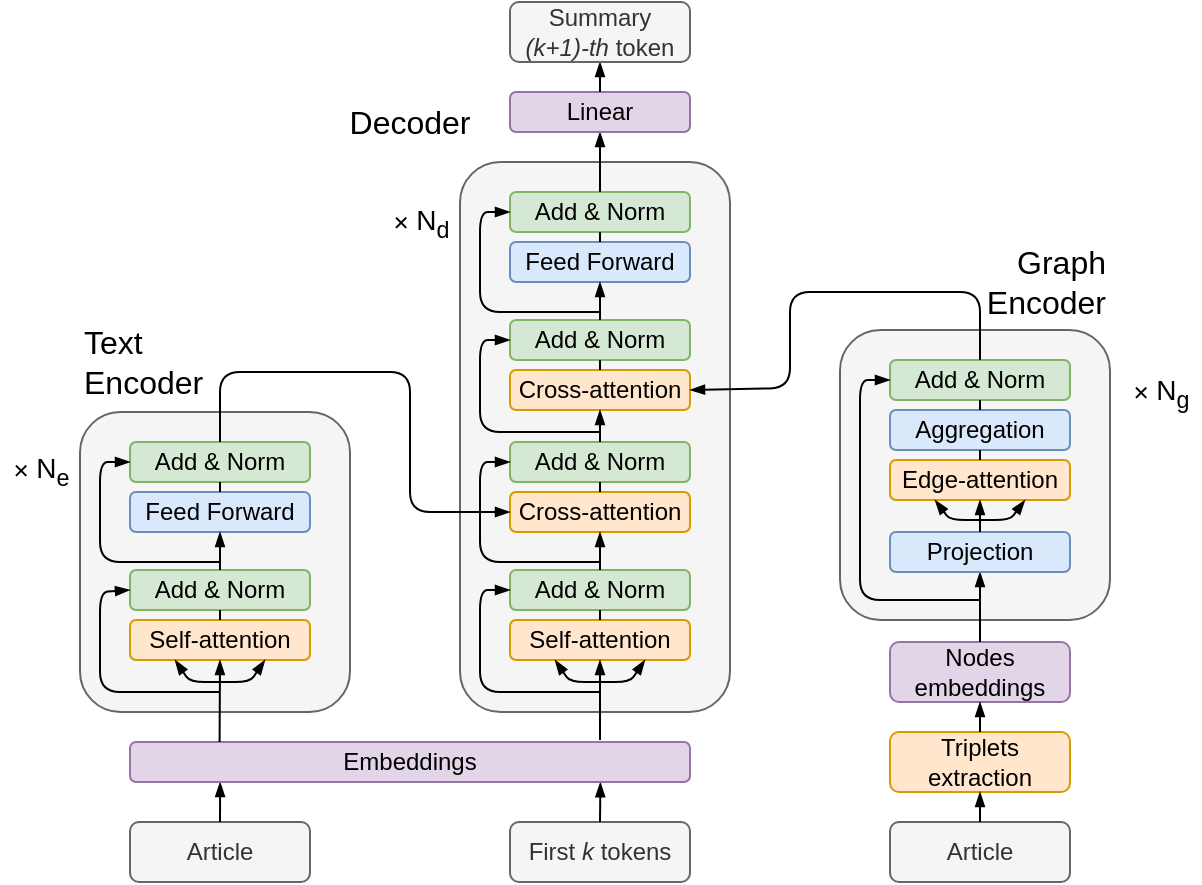<mxfile version="14.6.6" type="google" pages="2"><diagram id="imuP7-nGdC95Nl10ziAz" name="Page-1"><mxGraphModel dx="812" dy="585" grid="1" gridSize="5" guides="1" tooltips="1" connect="1" arrows="1" fold="1" page="1" pageScale="1" pageWidth="1169" pageHeight="827" math="0" shadow="0"><root><mxCell id="0"/><mxCell id="1" parent="0"/><mxCell id="LJ_G9PBZskfFfmUH0RoM-6" value="" style="rounded=1;whiteSpace=wrap;html=1;arcSize=15;fillColor=#f5f5f5;strokeColor=#666666;fontColor=#333333;" parent="1" vertex="1"><mxGeometry x="235" y="250" width="135" height="150" as="geometry"/></mxCell><mxCell id="LJ_G9PBZskfFfmUH0RoM-8" value="Self-attention" style="rounded=1;whiteSpace=wrap;html=1;strokeColor=#d79b00;fillColor=#ffe6cc;" parent="1" vertex="1"><mxGeometry x="260" y="354" width="90" height="20" as="geometry"/></mxCell><mxCell id="LJ_G9PBZskfFfmUH0RoM-9" value="Add &amp;amp; Norm" style="rounded=1;whiteSpace=wrap;html=1;strokeColor=#82b366;fillColor=#d5e8d4;" parent="1" vertex="1"><mxGeometry x="260" y="329" width="90" height="20" as="geometry"/></mxCell><mxCell id="LJ_G9PBZskfFfmUH0RoM-10" value="Feed Forward" style="rounded=1;whiteSpace=wrap;html=1;strokeColor=#6c8ebf;fillColor=#dae8fc;" parent="1" vertex="1"><mxGeometry x="260" y="290" width="90" height="20" as="geometry"/></mxCell><mxCell id="LJ_G9PBZskfFfmUH0RoM-11" value="Add &amp;amp; Norm" style="rounded=1;whiteSpace=wrap;html=1;strokeColor=#82b366;fillColor=#d5e8d4;" parent="1" vertex="1"><mxGeometry x="260" y="265" width="90" height="20" as="geometry"/></mxCell><mxCell id="LJ_G9PBZskfFfmUH0RoM-18" value="" style="rounded=1;whiteSpace=wrap;html=1;arcSize=15;fillColor=#f5f5f5;strokeColor=#666666;fontColor=#333333;" parent="1" vertex="1"><mxGeometry x="425" y="125" width="135" height="275" as="geometry"/></mxCell><mxCell id="LJ_G9PBZskfFfmUH0RoM-20" value="Self-attention" style="rounded=1;whiteSpace=wrap;html=1;strokeColor=#d79b00;fillColor=#ffe6cc;" parent="1" vertex="1"><mxGeometry x="450" y="354" width="90" height="20" as="geometry"/></mxCell><mxCell id="LJ_G9PBZskfFfmUH0RoM-21" value="Add &amp;amp; Norm" style="rounded=1;whiteSpace=wrap;html=1;strokeColor=#82b366;fillColor=#d5e8d4;" parent="1" vertex="1"><mxGeometry x="450" y="329" width="90" height="20" as="geometry"/></mxCell><mxCell id="LJ_G9PBZskfFfmUH0RoM-23" value="Add &amp;amp; Norm" style="rounded=1;whiteSpace=wrap;html=1;strokeColor=#82b366;fillColor=#d5e8d4;" parent="1" vertex="1"><mxGeometry x="450" y="265" width="90" height="20" as="geometry"/></mxCell><mxCell id="LJ_G9PBZskfFfmUH0RoM-25" value="Add &amp;amp; Norm" style="rounded=1;whiteSpace=wrap;html=1;strokeColor=#82b366;fillColor=#d5e8d4;" parent="1" vertex="1"><mxGeometry x="450" y="204" width="90" height="20" as="geometry"/></mxCell><mxCell id="LJ_G9PBZskfFfmUH0RoM-26" value="Feed Forward" style="rounded=1;whiteSpace=wrap;html=1;strokeColor=#6c8ebf;fillColor=#dae8fc;" parent="1" vertex="1"><mxGeometry x="450" y="165" width="90" height="20" as="geometry"/></mxCell><mxCell id="LJ_G9PBZskfFfmUH0RoM-27" value="Add &amp;amp; Norm" style="rounded=1;whiteSpace=wrap;html=1;strokeColor=#82b366;fillColor=#d5e8d4;" parent="1" vertex="1"><mxGeometry x="450" y="140" width="90" height="20" as="geometry"/></mxCell><mxCell id="LJ_G9PBZskfFfmUH0RoM-28" value="Cross-attention" style="rounded=1;whiteSpace=wrap;html=1;strokeColor=#d79b00;fillColor=#ffe6cc;" parent="1" vertex="1"><mxGeometry x="450" y="290" width="90" height="20" as="geometry"/></mxCell><mxCell id="LJ_G9PBZskfFfmUH0RoM-29" value="Cross-attention" style="rounded=1;whiteSpace=wrap;html=1;strokeColor=#d79b00;fillColor=#ffe6cc;" parent="1" vertex="1"><mxGeometry x="450" y="229" width="90" height="20" as="geometry"/></mxCell><mxCell id="LJ_G9PBZskfFfmUH0RoM-31" value="" style="rounded=1;whiteSpace=wrap;html=1;arcSize=15;fillColor=#f5f5f5;strokeColor=#666666;fontColor=#333333;" parent="1" vertex="1"><mxGeometry x="615" y="209" width="135" height="145" as="geometry"/></mxCell><mxCell id="LJ_G9PBZskfFfmUH0RoM-34" value="Aggregation" style="rounded=1;whiteSpace=wrap;html=1;strokeColor=#6c8ebf;fillColor=#dae8fc;" parent="1" vertex="1"><mxGeometry x="640" y="249.0" width="90" height="20" as="geometry"/></mxCell><mxCell id="LJ_G9PBZskfFfmUH0RoM-35" value="Add &amp;amp; Norm" style="rounded=1;whiteSpace=wrap;html=1;strokeColor=#82b366;fillColor=#d5e8d4;" parent="1" vertex="1"><mxGeometry x="640" y="224" width="90" height="20" as="geometry"/></mxCell><mxCell id="LJ_G9PBZskfFfmUH0RoM-37" value="Article" style="rounded=1;whiteSpace=wrap;html=1;arcSize=15;strokeColor=#666666;fillColor=#f5f5f5;fontColor=#333333;" parent="1" vertex="1"><mxGeometry x="260" y="455" width="90" height="30" as="geometry"/></mxCell><mxCell id="LJ_G9PBZskfFfmUH0RoM-38" value="First &lt;i&gt;k&amp;nbsp;&lt;/i&gt;tokens" style="rounded=1;whiteSpace=wrap;html=1;arcSize=15;strokeColor=#666666;fillColor=#f5f5f5;fontColor=#333333;" parent="1" vertex="1"><mxGeometry x="450" y="455" width="90" height="30" as="geometry"/></mxCell><mxCell id="LJ_G9PBZskfFfmUH0RoM-39" value="Article" style="rounded=1;whiteSpace=wrap;html=1;arcSize=15;strokeColor=#666666;fillColor=#f5f5f5;fontColor=#333333;" parent="1" vertex="1"><mxGeometry x="640" y="455" width="90" height="30" as="geometry"/></mxCell><mxCell id="LJ_G9PBZskfFfmUH0RoM-41" value="Triplets extraction" style="rounded=1;whiteSpace=wrap;html=1;strokeColor=#d79b00;fillColor=#ffe6cc;" parent="1" vertex="1"><mxGeometry x="640" y="410" width="90" height="30" as="geometry"/></mxCell><mxCell id="LJ_G9PBZskfFfmUH0RoM-43" value="Nodes embeddings" style="rounded=1;whiteSpace=wrap;html=1;strokeColor=#9673a6;fillColor=#e1d5e7;" parent="1" vertex="1"><mxGeometry x="640" y="365" width="90" height="30" as="geometry"/></mxCell><mxCell id="LJ_G9PBZskfFfmUH0RoM-44" value="" style="endArrow=blockThin;html=1;exitX=0.5;exitY=0;exitDx=0;exitDy=0;entryX=0.161;entryY=1;entryDx=0;entryDy=0;entryPerimeter=0;endSize=5;startSize=0;jumpSize=5;shadow=0;sketch=0;endFill=1;" parent="1" source="LJ_G9PBZskfFfmUH0RoM-37" target="LJ_G9PBZskfFfmUH0RoM-36" edge="1"><mxGeometry width="50" height="50" relative="1" as="geometry"><mxPoint x="400" y="410" as="sourcePoint"/><mxPoint x="450" y="360" as="targetPoint"/></mxGeometry></mxCell><mxCell id="LJ_G9PBZskfFfmUH0RoM-45" value="" style="endArrow=blockThin;html=1;exitX=0.5;exitY=0;exitDx=0;exitDy=0;entryX=0.84;entryY=1.006;entryDx=0;entryDy=0;entryPerimeter=0;endSize=5;startSize=0;jumpSize=5;shadow=0;sketch=0;endFill=1;" parent="1" source="LJ_G9PBZskfFfmUH0RoM-38" target="LJ_G9PBZskfFfmUH0RoM-36" edge="1"><mxGeometry width="50" height="50" relative="1" as="geometry"><mxPoint x="470" y="420" as="sourcePoint"/><mxPoint x="520" y="370" as="targetPoint"/></mxGeometry></mxCell><mxCell id="LJ_G9PBZskfFfmUH0RoM-46" value="" style="endArrow=blockThin;html=1;exitX=0.5;exitY=0;exitDx=0;exitDy=0;entryX=0.5;entryY=1;entryDx=0;entryDy=0;endSize=5;startSize=0;jumpSize=5;shadow=0;sketch=0;endFill=1;" parent="1" source="LJ_G9PBZskfFfmUH0RoM-39" target="LJ_G9PBZskfFfmUH0RoM-41" edge="1"><mxGeometry width="50" height="50" relative="1" as="geometry"><mxPoint x="620" y="420" as="sourcePoint"/><mxPoint x="670" y="370" as="targetPoint"/></mxGeometry></mxCell><mxCell id="LJ_G9PBZskfFfmUH0RoM-47" value="" style="endArrow=blockThin;html=1;exitX=0.5;exitY=0;exitDx=0;exitDy=0;entryX=0.5;entryY=1;entryDx=0;entryDy=0;endSize=5;startSize=0;jumpSize=5;shadow=0;sketch=0;endFill=1;" parent="1" source="LJ_G9PBZskfFfmUH0RoM-41" target="LJ_G9PBZskfFfmUH0RoM-43" edge="1"><mxGeometry width="50" height="50" relative="1" as="geometry"><mxPoint x="640" y="430" as="sourcePoint"/><mxPoint x="690" y="380" as="targetPoint"/></mxGeometry></mxCell><mxCell id="LJ_G9PBZskfFfmUH0RoM-48" value="" style="endArrow=blockThin;html=1;exitX=0.5;exitY=0;exitDx=0;exitDy=0;entryX=0.5;entryY=1;entryDx=0;entryDy=0;endSize=5;startSize=0;jumpSize=5;shadow=0;sketch=0;endFill=1;" parent="1" source="LJ_G9PBZskfFfmUH0RoM-43" target="TvLx9fmfSZDnxny-m5to-9" edge="1"><mxGeometry width="50" height="50" relative="1" as="geometry"><mxPoint x="640" y="380" as="sourcePoint"/><mxPoint x="685" y="297.71" as="targetPoint"/></mxGeometry></mxCell><mxCell id="LJ_G9PBZskfFfmUH0RoM-49" value="" style="endArrow=blockThin;html=1;entryX=0.5;entryY=1;entryDx=0;entryDy=0;exitX=0.5;exitY=0;exitDx=0;exitDy=0;endSize=5;startSize=0;jumpSize=5;shadow=0;sketch=0;endFill=1;" parent="1" source="LJ_G9PBZskfFfmUH0RoM-9" target="LJ_G9PBZskfFfmUH0RoM-10" edge="1"><mxGeometry width="50" height="50" relative="1" as="geometry"><mxPoint x="200" y="400" as="sourcePoint"/><mxPoint x="250" y="350" as="targetPoint"/></mxGeometry></mxCell><mxCell id="LJ_G9PBZskfFfmUH0RoM-53" value="" style="endArrow=none;html=1;entryX=0.5;entryY=1;entryDx=0;entryDy=0;exitX=0.5;exitY=0;exitDx=0;exitDy=0;" parent="1" source="LJ_G9PBZskfFfmUH0RoM-8" target="LJ_G9PBZskfFfmUH0RoM-9" edge="1"><mxGeometry width="50" height="50" relative="1" as="geometry"><mxPoint x="250" y="350" as="sourcePoint"/><mxPoint x="300" y="300" as="targetPoint"/></mxGeometry></mxCell><mxCell id="LJ_G9PBZskfFfmUH0RoM-54" value="" style="endArrow=none;html=1;entryX=0.5;entryY=1;entryDx=0;entryDy=0;exitX=0.5;exitY=0;exitDx=0;exitDy=0;" parent="1" source="LJ_G9PBZskfFfmUH0RoM-10" target="LJ_G9PBZskfFfmUH0RoM-11" edge="1"><mxGeometry width="50" height="50" relative="1" as="geometry"><mxPoint x="315" y="347.71" as="sourcePoint"/><mxPoint x="315" y="337.71" as="targetPoint"/></mxGeometry></mxCell><mxCell id="LJ_G9PBZskfFfmUH0RoM-55" value="" style="endArrow=none;html=1;exitX=0.5;exitY=0;exitDx=0;exitDy=0;entryX=0.5;entryY=1;entryDx=0;entryDy=0;" parent="1" source="LJ_G9PBZskfFfmUH0RoM-20" target="LJ_G9PBZskfFfmUH0RoM-21" edge="1"><mxGeometry width="50" height="50" relative="1" as="geometry"><mxPoint x="440" y="290" as="sourcePoint"/><mxPoint x="570" y="350" as="targetPoint"/></mxGeometry></mxCell><mxCell id="LJ_G9PBZskfFfmUH0RoM-56" value="" style="endArrow=none;html=1;entryX=0.5;entryY=1;entryDx=0;entryDy=0;exitX=0.5;exitY=0;exitDx=0;exitDy=0;" parent="1" source="LJ_G9PBZskfFfmUH0RoM-28" target="LJ_G9PBZskfFfmUH0RoM-23" edge="1"><mxGeometry width="50" height="50" relative="1" as="geometry"><mxPoint x="390" y="300" as="sourcePoint"/><mxPoint x="440" y="250" as="targetPoint"/></mxGeometry></mxCell><mxCell id="LJ_G9PBZskfFfmUH0RoM-57" value="" style="endArrow=none;html=1;entryX=0.5;entryY=1;entryDx=0;entryDy=0;exitX=0.5;exitY=0;exitDx=0;exitDy=0;" parent="1" source="LJ_G9PBZskfFfmUH0RoM-29" target="LJ_G9PBZskfFfmUH0RoM-25" edge="1"><mxGeometry width="50" height="50" relative="1" as="geometry"><mxPoint x="390" y="170" as="sourcePoint"/><mxPoint x="440" y="120" as="targetPoint"/></mxGeometry></mxCell><mxCell id="LJ_G9PBZskfFfmUH0RoM-58" value="" style="endArrow=none;html=1;entryX=0.5;entryY=1;entryDx=0;entryDy=0;exitX=0.5;exitY=0;exitDx=0;exitDy=0;" parent="1" source="LJ_G9PBZskfFfmUH0RoM-26" target="LJ_G9PBZskfFfmUH0RoM-27" edge="1"><mxGeometry width="50" height="50" relative="1" as="geometry"><mxPoint x="390" y="70" as="sourcePoint"/><mxPoint x="440" y="20" as="targetPoint"/></mxGeometry></mxCell><mxCell id="LJ_G9PBZskfFfmUH0RoM-59" value="" style="endArrow=blockThin;html=1;entryX=0.5;entryY=1;entryDx=0;entryDy=0;exitX=0.5;exitY=0;exitDx=0;exitDy=0;endSize=5;startSize=0;jumpSize=5;shadow=0;sketch=0;endFill=1;" parent="1" source="LJ_G9PBZskfFfmUH0RoM-25" target="LJ_G9PBZskfFfmUH0RoM-26" edge="1"><mxGeometry width="50" height="50" relative="1" as="geometry"><mxPoint x="400" y="100" as="sourcePoint"/><mxPoint x="450" y="50" as="targetPoint"/></mxGeometry></mxCell><mxCell id="LJ_G9PBZskfFfmUH0RoM-60" value="" style="endArrow=blockThin;html=1;entryX=0.5;entryY=1;entryDx=0;entryDy=0;exitX=0.5;exitY=0;exitDx=0;exitDy=0;endSize=5;startSize=0;jumpSize=5;shadow=0;sketch=0;endFill=1;" parent="1" source="LJ_G9PBZskfFfmUH0RoM-23" target="LJ_G9PBZskfFfmUH0RoM-29" edge="1"><mxGeometry width="50" height="50" relative="1" as="geometry"><mxPoint x="400" y="160" as="sourcePoint"/><mxPoint x="450" y="110" as="targetPoint"/></mxGeometry></mxCell><mxCell id="LJ_G9PBZskfFfmUH0RoM-61" value="" style="endArrow=blockThin;html=1;entryX=0.5;entryY=1;entryDx=0;entryDy=0;exitX=0.5;exitY=0;exitDx=0;exitDy=0;endSize=5;startSize=0;jumpSize=5;shadow=0;sketch=0;endFill=1;" parent="1" source="LJ_G9PBZskfFfmUH0RoM-21" target="LJ_G9PBZskfFfmUH0RoM-28" edge="1"><mxGeometry width="50" height="50" relative="1" as="geometry"><mxPoint x="400" y="300" as="sourcePoint"/><mxPoint x="450" y="250" as="targetPoint"/></mxGeometry></mxCell><mxCell id="LJ_G9PBZskfFfmUH0RoM-63" value="" style="endArrow=none;html=1;entryX=0.5;entryY=1;entryDx=0;entryDy=0;exitX=0.5;exitY=0;exitDx=0;exitDy=0;" parent="1" source="LJ_G9PBZskfFfmUH0RoM-34" target="LJ_G9PBZskfFfmUH0RoM-35" edge="1"><mxGeometry width="50" height="50" relative="1" as="geometry"><mxPoint x="590" y="250" as="sourcePoint"/><mxPoint x="640" y="200" as="targetPoint"/></mxGeometry></mxCell><mxCell id="LJ_G9PBZskfFfmUH0RoM-36" value="Embeddings" style="rounded=1;whiteSpace=wrap;html=1;arcSize=15;fillColor=#e1d5e7;strokeColor=#9673a6;" parent="1" vertex="1"><mxGeometry x="260" y="415" width="280" height="20" as="geometry"/></mxCell><mxCell id="LJ_G9PBZskfFfmUH0RoM-65" value="" style="endArrow=blockThin;html=1;entryX=0.5;entryY=1;entryDx=0;entryDy=0;endSize=5;startSize=0;jumpSize=5;shadow=0;sketch=0;endFill=1;" parent="1" target="LJ_G9PBZskfFfmUH0RoM-20" edge="1"><mxGeometry width="50" height="50" relative="1" as="geometry"><mxPoint x="495" y="414" as="sourcePoint"/><mxPoint x="494.3" y="390" as="targetPoint"/></mxGeometry></mxCell><mxCell id="LJ_G9PBZskfFfmUH0RoM-66" value="" style="endArrow=blockThin;html=1;exitX=0.16;exitY=0;exitDx=0;exitDy=0;exitPerimeter=0;entryX=0.5;entryY=1;entryDx=0;entryDy=0;endSize=5;startSize=0;jumpSize=5;shadow=0;sketch=0;endFill=1;" parent="1" source="LJ_G9PBZskfFfmUH0RoM-36" target="LJ_G9PBZskfFfmUH0RoM-8" edge="1"><mxGeometry width="50" height="50" relative="1" as="geometry"><mxPoint x="320" y="400" as="sourcePoint"/><mxPoint x="360" y="410" as="targetPoint"/></mxGeometry></mxCell><mxCell id="LJ_G9PBZskfFfmUH0RoM-67" value="" style="endArrow=blockThin;html=1;exitX=0.5;exitY=0;exitDx=0;exitDy=0;entryX=0;entryY=0.5;entryDx=0;entryDy=0;endSize=5;startSize=0;jumpSize=5;shadow=0;sketch=0;endFill=1;" parent="1" source="LJ_G9PBZskfFfmUH0RoM-11" target="LJ_G9PBZskfFfmUH0RoM-28" edge="1"><mxGeometry width="50" height="50" relative="1" as="geometry"><mxPoint x="350" y="210" as="sourcePoint"/><mxPoint x="305" y="100" as="targetPoint"/><Array as="points"><mxPoint x="305" y="230"/><mxPoint x="400" y="230"/><mxPoint x="400" y="300"/></Array></mxGeometry></mxCell><mxCell id="LJ_G9PBZskfFfmUH0RoM-69" value="" style="endArrow=blockThin;html=1;entryX=0;entryY=0.5;entryDx=0;entryDy=0;endSize=5;startSize=0;jumpSize=5;shadow=0;sketch=0;endFill=1;" parent="1" target="LJ_G9PBZskfFfmUH0RoM-9" edge="1"><mxGeometry width="50" height="50" relative="1" as="geometry"><mxPoint x="305" y="390" as="sourcePoint"/><mxPoint x="390" y="310" as="targetPoint"/><Array as="points"><mxPoint x="245" y="390"/><mxPoint x="245" y="340"/></Array></mxGeometry></mxCell><mxCell id="LJ_G9PBZskfFfmUH0RoM-71" value="" style="endArrow=blockThin;html=1;endSize=5;entryX=0;entryY=0.5;entryDx=0;entryDy=0;startSize=0;jumpSize=5;shadow=0;sketch=0;endFill=1;" parent="1" target="LJ_G9PBZskfFfmUH0RoM-11" edge="1"><mxGeometry width="50" height="50" relative="1" as="geometry"><mxPoint x="305" y="325" as="sourcePoint"/><mxPoint x="260" y="214.07" as="targetPoint"/><Array as="points"><mxPoint x="245" y="325"/><mxPoint x="245" y="275"/></Array></mxGeometry></mxCell><mxCell id="LJ_G9PBZskfFfmUH0RoM-73" value="" style="endArrow=blockThin;html=1;endSize=5;entryX=0;entryY=0.5;entryDx=0;entryDy=0;startSize=0;jumpSize=5;shadow=0;sketch=0;endFill=1;" parent="1" target="LJ_G9PBZskfFfmUH0RoM-23" edge="1"><mxGeometry width="50" height="50" relative="1" as="geometry"><mxPoint x="495" y="325" as="sourcePoint"/><mxPoint x="444.25" y="209.632" as="targetPoint"/><Array as="points"><mxPoint x="435" y="325"/><mxPoint x="435" y="275"/></Array></mxGeometry></mxCell><mxCell id="LJ_G9PBZskfFfmUH0RoM-74" value="" style="endArrow=blockThin;html=1;endSize=5;entryX=0;entryY=0.5;entryDx=0;entryDy=0;startSize=0;jumpSize=5;shadow=0;sketch=0;endFill=1;" parent="1" target="LJ_G9PBZskfFfmUH0RoM-21" edge="1"><mxGeometry width="50" height="50" relative="1" as="geometry"><mxPoint x="495" y="390" as="sourcePoint"/><mxPoint x="449.5" y="310.0" as="targetPoint"/><Array as="points"><mxPoint x="435" y="390"/><mxPoint x="435" y="339"/></Array></mxGeometry></mxCell><mxCell id="LJ_G9PBZskfFfmUH0RoM-75" value="" style="endArrow=blockThin;html=1;endSize=5;entryX=0;entryY=0.5;entryDx=0;entryDy=0;startSize=0;jumpSize=5;shadow=0;sketch=0;endFill=1;" parent="1" target="LJ_G9PBZskfFfmUH0RoM-25" edge="1"><mxGeometry width="50" height="50" relative="1" as="geometry"><mxPoint x="495" y="260" as="sourcePoint"/><mxPoint x="449.5" y="109.07" as="targetPoint"/><Array as="points"><mxPoint x="435" y="260"/><mxPoint x="435" y="214"/></Array></mxGeometry></mxCell><mxCell id="LJ_G9PBZskfFfmUH0RoM-76" value="" style="endArrow=blockThin;html=1;endSize=5;entryX=0;entryY=0.5;entryDx=0;entryDy=0;startSize=0;jumpSize=5;shadow=0;sketch=0;endFill=1;" parent="1" target="LJ_G9PBZskfFfmUH0RoM-35" edge="1"><mxGeometry width="50" height="50" relative="1" as="geometry"><mxPoint x="685" y="344" as="sourcePoint"/><mxPoint x="640" y="266.71" as="targetPoint"/><Array as="points"><mxPoint x="625" y="344"/><mxPoint x="625" y="234"/></Array></mxGeometry></mxCell><mxCell id="LJ_G9PBZskfFfmUH0RoM-78" value="" style="endArrow=blockThin;html=1;endSize=5;exitX=0.5;exitY=0;exitDx=0;exitDy=0;entryX=1;entryY=0.5;entryDx=0;entryDy=0;startSize=0;jumpSize=5;shadow=0;sketch=0;endFill=1;" parent="1" source="LJ_G9PBZskfFfmUH0RoM-35" target="LJ_G9PBZskfFfmUH0RoM-29" edge="1"><mxGeometry width="50" height="50" relative="1" as="geometry"><mxPoint x="590" y="230" as="sourcePoint"/><mxPoint x="640" y="180" as="targetPoint"/><Array as="points"><mxPoint x="685" y="190"/><mxPoint x="590" y="190"/><mxPoint x="590" y="238"/></Array></mxGeometry></mxCell><mxCell id="LJ_G9PBZskfFfmUH0RoM-79" value="" style="endArrow=blockThin;html=1;endSize=5;exitX=0.5;exitY=0;exitDx=0;exitDy=0;entryX=0.5;entryY=1;entryDx=0;entryDy=0;startSize=0;jumpSize=5;shadow=0;sketch=0;endFill=1;" parent="1" source="LJ_G9PBZskfFfmUH0RoM-27" target="LJ_G9PBZskfFfmUH0RoM-80" edge="1"><mxGeometry width="50" height="50" relative="1" as="geometry"><mxPoint x="440" y="50" as="sourcePoint"/><mxPoint x="495" y="-40" as="targetPoint"/></mxGeometry></mxCell><mxCell id="LJ_G9PBZskfFfmUH0RoM-80" value="Linear" style="rounded=1;whiteSpace=wrap;html=1;strokeColor=#9673a6;fillColor=#e1d5e7;" parent="1" vertex="1"><mxGeometry x="450" y="90" width="90" height="20" as="geometry"/></mxCell><mxCell id="LJ_G9PBZskfFfmUH0RoM-81" value="" style="endArrow=blockThin;html=1;endSize=5;exitX=0.5;exitY=0;exitDx=0;exitDy=0;entryX=0.5;entryY=1;entryDx=0;entryDy=0;startSize=0;jumpSize=5;shadow=0;sketch=0;endFill=1;" parent="1" source="LJ_G9PBZskfFfmUH0RoM-80" target="LJ_G9PBZskfFfmUH0RoM-82" edge="1"><mxGeometry width="50" height="50" relative="1" as="geometry"><mxPoint x="494.08" y="-80" as="sourcePoint"/><mxPoint x="494" y="-100" as="targetPoint"/></mxGeometry></mxCell><mxCell id="LJ_G9PBZskfFfmUH0RoM-82" value="Summary&lt;br&gt;&lt;i&gt;(k+1)-th&lt;/i&gt; token" style="rounded=1;whiteSpace=wrap;html=1;strokeColor=#666666;fillColor=#f5f5f5;fontColor=#333333;" parent="1" vertex="1"><mxGeometry x="450" y="45.0" width="90" height="30" as="geometry"/></mxCell><mxCell id="TvLx9fmfSZDnxny-m5to-1" value="" style="endArrow=blockThin;html=1;endSize=5;entryX=0;entryY=0.5;entryDx=0;entryDy=0;startSize=0;jumpSize=5;shadow=0;sketch=0;endFill=1;rounded=1;jumpStyle=none;" parent="1" target="LJ_G9PBZskfFfmUH0RoM-27" edge="1"><mxGeometry width="50" height="50" relative="1" as="geometry"><mxPoint x="495" y="200" as="sourcePoint"/><mxPoint x="450" y="21.35" as="targetPoint"/><Array as="points"><mxPoint x="435" y="200"/><mxPoint x="435" y="150"/></Array></mxGeometry></mxCell><mxCell id="TvLx9fmfSZDnxny-m5to-3" value="" style="endArrow=blockThin;html=1;entryX=0.75;entryY=1;entryDx=0;entryDy=0;endSize=5;startSize=0;jumpSize=5;shadow=0;sketch=0;endFill=1;" parent="1" target="LJ_G9PBZskfFfmUH0RoM-8" edge="1"><mxGeometry width="50" height="50" relative="1" as="geometry"><mxPoint x="305" y="385" as="sourcePoint"/><mxPoint x="370" y="380" as="targetPoint"/><Array as="points"><mxPoint x="320" y="385"/></Array></mxGeometry></mxCell><mxCell id="TvLx9fmfSZDnxny-m5to-4" value="" style="endArrow=blockThin;html=1;entryX=0.25;entryY=1;entryDx=0;entryDy=0;endSize=5;startSize=0;jumpSize=5;shadow=0;sketch=0;endFill=1;" parent="1" target="LJ_G9PBZskfFfmUH0RoM-8" edge="1"><mxGeometry width="50" height="50" relative="1" as="geometry"><mxPoint x="305" y="385" as="sourcePoint"/><mxPoint x="370" y="380" as="targetPoint"/><Array as="points"><mxPoint x="290" y="385"/></Array></mxGeometry></mxCell><mxCell id="TvLx9fmfSZDnxny-m5to-5" value="" style="endArrow=blockThin;html=1;entryX=0.75;entryY=1;entryDx=0;entryDy=0;endSize=5;startSize=0;jumpSize=5;shadow=0;sketch=0;endFill=1;" parent="1" target="LJ_G9PBZskfFfmUH0RoM-20" edge="1"><mxGeometry width="50" height="50" relative="1" as="geometry"><mxPoint x="495" y="385" as="sourcePoint"/><mxPoint x="337.5" y="377.71" as="targetPoint"/><Array as="points"><mxPoint x="510" y="385"/></Array></mxGeometry></mxCell><mxCell id="TvLx9fmfSZDnxny-m5to-6" value="" style="endArrow=blockThin;html=1;entryX=0.25;entryY=1;entryDx=0;entryDy=0;endSize=5;startSize=0;jumpSize=5;shadow=0;sketch=0;endFill=1;" parent="1" target="LJ_G9PBZskfFfmUH0RoM-20" edge="1"><mxGeometry width="50" height="50" relative="1" as="geometry"><mxPoint x="495" y="385" as="sourcePoint"/><mxPoint x="292.5" y="377.71" as="targetPoint"/><Array as="points"><mxPoint x="480" y="385"/></Array></mxGeometry></mxCell><mxCell id="TvLx9fmfSZDnxny-m5to-9" value="Projection" style="rounded=1;whiteSpace=wrap;html=1;strokeColor=#6c8ebf;fillColor=#dae8fc;" parent="1" vertex="1"><mxGeometry x="640" y="310.0" width="90" height="20" as="geometry"/></mxCell><mxCell id="TvLx9fmfSZDnxny-m5to-10" value="Edge-attention" style="rounded=1;whiteSpace=wrap;html=1;strokeColor=#d79b00;fillColor=#ffe6cc;" parent="1" vertex="1"><mxGeometry x="640" y="274" width="90" height="20" as="geometry"/></mxCell><mxCell id="TvLx9fmfSZDnxny-m5to-11" value="" style="endArrow=blockThin;html=1;exitX=0.5;exitY=0;exitDx=0;exitDy=0;entryX=0.5;entryY=1;entryDx=0;entryDy=0;endSize=5;startSize=0;jumpSize=5;shadow=0;sketch=0;endFill=1;" parent="1" source="TvLx9fmfSZDnxny-m5to-9" target="TvLx9fmfSZDnxny-m5to-10" edge="1"><mxGeometry width="50" height="50" relative="1" as="geometry"><mxPoint x="684.8" y="304" as="sourcePoint"/><mxPoint x="684.86" y="251.71" as="targetPoint"/></mxGeometry></mxCell><mxCell id="TvLx9fmfSZDnxny-m5to-12" value="" style="endArrow=blockThin;html=1;entryX=0.75;entryY=1;entryDx=0;entryDy=0;endSize=5;startSize=0;jumpSize=5;shadow=0;sketch=0;endFill=1;" parent="1" target="TvLx9fmfSZDnxny-m5to-10" edge="1"><mxGeometry width="50" height="50" relative="1" as="geometry"><mxPoint x="685" y="304" as="sourcePoint"/><mxPoint x="527" y="401.71" as="targetPoint"/><Array as="points"><mxPoint x="700" y="304"/></Array></mxGeometry></mxCell><mxCell id="TvLx9fmfSZDnxny-m5to-13" value="" style="endArrow=blockThin;html=1;entryX=0.25;entryY=1;entryDx=0;entryDy=0;endSize=5;startSize=0;jumpSize=5;shadow=0;sketch=0;endFill=1;" parent="1" target="TvLx9fmfSZDnxny-m5to-10" edge="1"><mxGeometry width="50" height="50" relative="1" as="geometry"><mxPoint x="685" y="304" as="sourcePoint"/><mxPoint x="482" y="401.71" as="targetPoint"/><Array as="points"><mxPoint x="670" y="304"/></Array></mxGeometry></mxCell><mxCell id="TvLx9fmfSZDnxny-m5to-14" value="" style="endArrow=none;html=1;entryX=0.5;entryY=1;entryDx=0;entryDy=0;exitX=0.5;exitY=0;exitDx=0;exitDy=0;" parent="1" source="TvLx9fmfSZDnxny-m5to-10" target="LJ_G9PBZskfFfmUH0RoM-34" edge="1"><mxGeometry width="50" height="50" relative="1" as="geometry"><mxPoint x="640" y="280" as="sourcePoint"/><mxPoint x="690" y="230" as="targetPoint"/></mxGeometry></mxCell><mxCell id="TvLx9fmfSZDnxny-m5to-18" value="&lt;span style=&quot;&quot;&gt;&lt;span style=&quot;font-family: sans-serif&quot;&gt;&lt;font style=&quot;font-size: 10px&quot;&gt;✕&lt;/font&gt;&lt;/span&gt;&amp;nbsp;&lt;span style=&quot;font-size: 14px&quot;&gt;N&lt;sub&gt;e&lt;/sub&gt;&lt;/span&gt;&lt;/span&gt;" style="text;html=1;align=center;verticalAlign=middle;resizable=0;points=[];autosize=1;strokeColor=none;labelBackgroundColor=none;" parent="1" vertex="1"><mxGeometry x="195" y="269" width="40" height="20" as="geometry"/></mxCell><mxCell id="TvLx9fmfSZDnxny-m5to-19" value="&lt;span style=&quot;font-family: sans-serif;&quot;&gt;&lt;font style=&quot;font-size: 10px&quot;&gt;✕&lt;/font&gt;&lt;/span&gt;&lt;span style=&quot;&quot;&gt;&amp;nbsp;&lt;/span&gt;&lt;span style=&quot;font-size: 14px;&quot;&gt;N&lt;sub&gt;d&lt;/sub&gt;&lt;/span&gt;" style="text;html=1;align=center;verticalAlign=middle;resizable=0;points=[];autosize=1;strokeColor=none;labelBackgroundColor=none;" parent="1" vertex="1"><mxGeometry x="385" y="145" width="40" height="20" as="geometry"/></mxCell><mxCell id="TvLx9fmfSZDnxny-m5to-21" value="&lt;span style=&quot;font-family: sans-serif;&quot;&gt;&lt;font style=&quot;font-size: 10px&quot;&gt;✕&lt;/font&gt;&lt;/span&gt;&lt;span style=&quot;&quot;&gt;&amp;nbsp;&lt;/span&gt;&lt;span style=&quot;font-size: 14px;&quot;&gt;N&lt;sub&gt;g&lt;/sub&gt;&lt;/span&gt;" style="text;html=1;align=center;verticalAlign=middle;resizable=0;points=[];autosize=1;strokeColor=none;labelBackgroundColor=none;" parent="1" vertex="1"><mxGeometry x="755" y="230" width="40" height="20" as="geometry"/></mxCell><mxCell id="2dwf2arx9or8-55TfS94-1" value="&lt;font style=&quot;font-size: 16px&quot;&gt;Text Encoder&lt;/font&gt;" style="text;html=1;strokeColor=none;fillColor=none;align=left;verticalAlign=middle;whiteSpace=wrap;rounded=0;" vertex="1" parent="1"><mxGeometry x="235" y="215" width="40" height="20" as="geometry"/></mxCell><mxCell id="2dwf2arx9or8-55TfS94-2" value="&lt;font style=&quot;font-size: 16px&quot;&gt;Decoder&lt;/font&gt;" style="text;html=1;strokeColor=none;fillColor=none;align=center;verticalAlign=middle;whiteSpace=wrap;rounded=0;" vertex="1" parent="1"><mxGeometry x="380" y="95" width="40" height="20" as="geometry"/></mxCell><mxCell id="2dwf2arx9or8-55TfS94-3" value="&lt;font style=&quot;font-size: 16px&quot;&gt;Graph Encoder&lt;/font&gt;" style="text;html=1;strokeColor=none;fillColor=none;align=right;verticalAlign=middle;whiteSpace=wrap;rounded=0;" vertex="1" parent="1"><mxGeometry x="710" y="175" width="40" height="20" as="geometry"/></mxCell></root></mxGraphModel></diagram><diagram id="zZiz_BG__REUrC742EYh" name="Page-2"><mxGraphModel dx="673" dy="485" grid="1" gridSize="10" guides="1" tooltips="1" connect="1" arrows="1" fold="1" page="1" pageScale="1" pageWidth="1169" pageHeight="827" math="0" shadow="0"><root><mxCell id="0nDEfR1qyM2e7pRmWPSB-0"/><mxCell id="0nDEfR1qyM2e7pRmWPSB-1" parent="0nDEfR1qyM2e7pRmWPSB-0"/><mxCell id="0nDEfR1qyM2e7pRmWPSB-2" value="&lt;h2&gt;&lt;font face=&quot;Courier New&quot; style=&quot;font-size: 19px&quot;&gt;the good cat sat on the mat&lt;/font&gt;&lt;/h2&gt;" style="text;html=1;strokeColor=none;fillColor=none;align=center;verticalAlign=middle;whiteSpace=wrap;rounded=0;" vertex="1" parent="0nDEfR1qyM2e7pRmWPSB-1"><mxGeometry x="330" y="150" width="340" height="20" as="geometry"/></mxCell><mxCell id="0nDEfR1qyM2e7pRmWPSB-3" value="&lt;h2&gt;&lt;font face=&quot;Courier New&quot;&gt;a well-behaved cat sat on the mats&lt;/font&gt;&lt;/h2&gt;" style="text;html=1;strokeColor=none;fillColor=none;align=center;verticalAlign=middle;whiteSpace=wrap;rounded=0;" vertex="1" parent="0nDEfR1qyM2e7pRmWPSB-1"><mxGeometry x="305" y="210" width="390" height="20" as="geometry"/></mxCell><mxCell id="0nDEfR1qyM2e7pRmWPSB-4" value="" style="endArrow=none;dashed=1;html=1;endSize=5;entryX=0.25;entryY=1;entryDx=0;entryDy=0;exitX=0.14;exitY=-0.007;exitDx=0;exitDy=0;exitPerimeter=0;" edge="1" parent="0nDEfR1qyM2e7pRmWPSB-1" source="0nDEfR1qyM2e7pRmWPSB-3" target="0nDEfR1qyM2e7pRmWPSB-2"><mxGeometry width="50" height="50" relative="1" as="geometry"><mxPoint x="500" y="330" as="sourcePoint"/><mxPoint x="550" y="280" as="targetPoint"/></mxGeometry></mxCell><mxCell id="0nDEfR1qyM2e7pRmWPSB-5" value="" style="endArrow=none;html=1;endSize=5;entryX=0.401;entryY=1.05;entryDx=0;entryDy=0;entryPerimeter=0;" edge="1" parent="0nDEfR1qyM2e7pRmWPSB-1" source="0nDEfR1qyM2e7pRmWPSB-3" target="0nDEfR1qyM2e7pRmWPSB-2"><mxGeometry width="50" height="50" relative="1" as="geometry"><mxPoint x="500" y="330" as="sourcePoint"/><mxPoint x="550" y="280" as="targetPoint"/></mxGeometry></mxCell><mxCell id="0nDEfR1qyM2e7pRmWPSB-6" value="" style="endArrow=none;html=1;endSize=5;entryX=0.532;entryY=0.993;entryDx=0;entryDy=0;entryPerimeter=0;exitX=0.588;exitY=-0.007;exitDx=0;exitDy=0;exitPerimeter=0;" edge="1" parent="0nDEfR1qyM2e7pRmWPSB-1" source="0nDEfR1qyM2e7pRmWPSB-3" target="0nDEfR1qyM2e7pRmWPSB-2"><mxGeometry width="50" height="50" relative="1" as="geometry"><mxPoint x="503.131" y="220" as="sourcePoint"/><mxPoint x="476.34" y="181" as="targetPoint"/></mxGeometry></mxCell><mxCell id="0nDEfR1qyM2e7pRmWPSB-7" value="" style="endArrow=none;html=1;endSize=5;entryX=0.653;entryY=1.05;entryDx=0;entryDy=0;entryPerimeter=0;exitX=0.686;exitY=-0.007;exitDx=0;exitDy=0;exitPerimeter=0;" edge="1" parent="0nDEfR1qyM2e7pRmWPSB-1" source="0nDEfR1qyM2e7pRmWPSB-3" target="0nDEfR1qyM2e7pRmWPSB-2"><mxGeometry width="50" height="50" relative="1" as="geometry"><mxPoint x="544.32" y="219.86" as="sourcePoint"/><mxPoint x="520.88" y="179.86" as="targetPoint"/></mxGeometry></mxCell><mxCell id="0nDEfR1qyM2e7pRmWPSB-8" value="" style="endArrow=none;html=1;endSize=5;entryX=0.768;entryY=1.05;entryDx=0;entryDy=0;entryPerimeter=0;exitX=0.79;exitY=-0.036;exitDx=0;exitDy=0;exitPerimeter=0;" edge="1" parent="0nDEfR1qyM2e7pRmWPSB-1" source="0nDEfR1qyM2e7pRmWPSB-3" target="0nDEfR1qyM2e7pRmWPSB-2"><mxGeometry width="50" height="50" relative="1" as="geometry"><mxPoint x="503.131" y="220" as="sourcePoint"/><mxPoint x="476.34" y="181" as="targetPoint"/></mxGeometry></mxCell><mxCell id="0nDEfR1qyM2e7pRmWPSB-9" value="" style="endArrow=none;dashed=1;html=1;endSize=5;entryX=0.9;entryY=1.079;entryDx=0;entryDy=0;entryPerimeter=0;exitX=0.906;exitY=-0.093;exitDx=0;exitDy=0;exitPerimeter=0;" edge="1" parent="0nDEfR1qyM2e7pRmWPSB-1" source="0nDEfR1qyM2e7pRmWPSB-3" target="0nDEfR1qyM2e7pRmWPSB-2"><mxGeometry width="50" height="50" relative="1" as="geometry"><mxPoint x="500" y="330" as="sourcePoint"/><mxPoint x="550" y="280" as="targetPoint"/></mxGeometry></mxCell></root></mxGraphModel></diagram></mxfile>